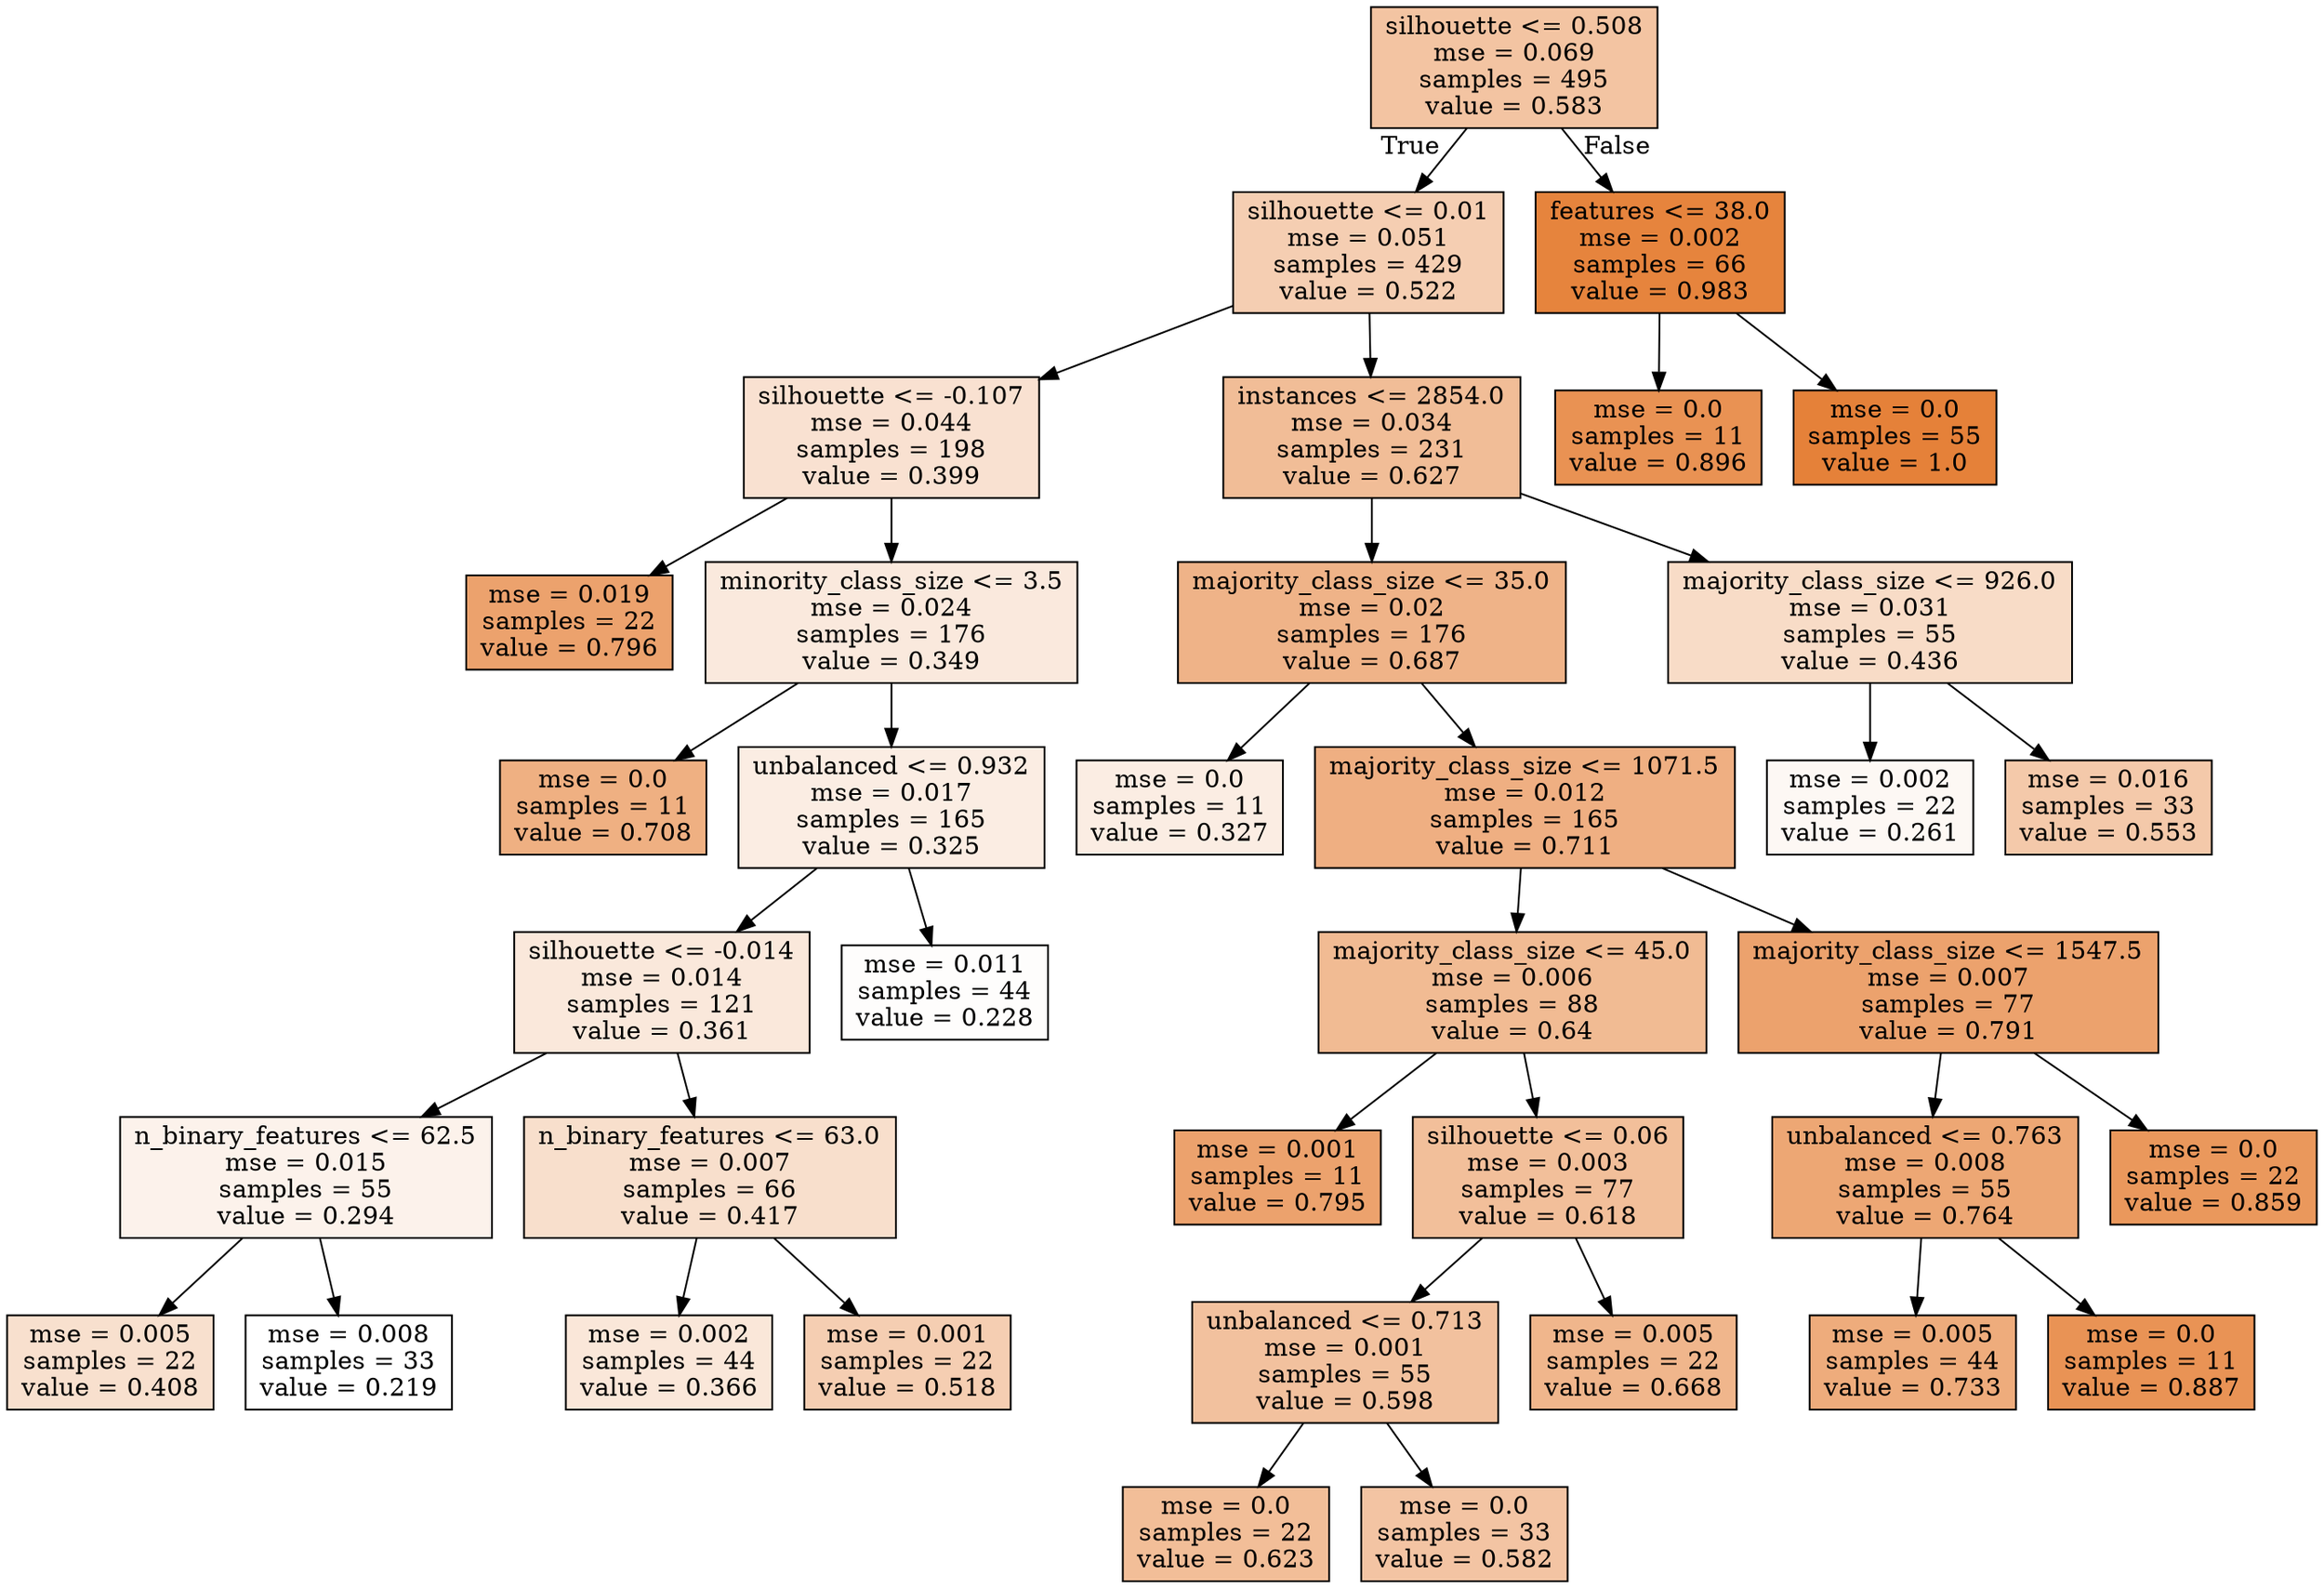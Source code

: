 digraph Tree {
node [shape=box, style="filled", color="black"] ;
0 [label="silhouette <= 0.508\nmse = 0.069\nsamples = 495\nvalue = 0.583", fillcolor="#e5813977"] ;
1 [label="silhouette <= 0.01\nmse = 0.051\nsamples = 429\nvalue = 0.522", fillcolor="#e5813963"] ;
0 -> 1 [labeldistance=2.5, labelangle=45, headlabel="True"] ;
2 [label="silhouette <= -0.107\nmse = 0.044\nsamples = 198\nvalue = 0.399", fillcolor="#e581393b"] ;
1 -> 2 ;
3 [label="mse = 0.019\nsamples = 22\nvalue = 0.796", fillcolor="#e58139bc"] ;
2 -> 3 ;
4 [label="minority_class_size <= 3.5\nmse = 0.024\nsamples = 176\nvalue = 0.349", fillcolor="#e581392b"] ;
2 -> 4 ;
5 [label="mse = 0.0\nsamples = 11\nvalue = 0.708", fillcolor="#e58139a0"] ;
4 -> 5 ;
6 [label="unbalanced <= 0.932\nmse = 0.017\nsamples = 165\nvalue = 0.325", fillcolor="#e5813923"] ;
4 -> 6 ;
7 [label="silhouette <= -0.014\nmse = 0.014\nsamples = 121\nvalue = 0.361", fillcolor="#e581392e"] ;
6 -> 7 ;
8 [label="n_binary_features <= 62.5\nmse = 0.015\nsamples = 55\nvalue = 0.294", fillcolor="#e5813919"] ;
7 -> 8 ;
9 [label="mse = 0.005\nsamples = 22\nvalue = 0.408", fillcolor="#e581393e"] ;
8 -> 9 ;
10 [label="mse = 0.008\nsamples = 33\nvalue = 0.219", fillcolor="#e5813900"] ;
8 -> 10 ;
11 [label="n_binary_features <= 63.0\nmse = 0.007\nsamples = 66\nvalue = 0.417", fillcolor="#e5813941"] ;
7 -> 11 ;
12 [label="mse = 0.002\nsamples = 44\nvalue = 0.366", fillcolor="#e5813930"] ;
11 -> 12 ;
13 [label="mse = 0.001\nsamples = 22\nvalue = 0.518", fillcolor="#e5813962"] ;
11 -> 13 ;
14 [label="mse = 0.011\nsamples = 44\nvalue = 0.228", fillcolor="#e5813903"] ;
6 -> 14 ;
15 [label="instances <= 2854.0\nmse = 0.034\nsamples = 231\nvalue = 0.627", fillcolor="#e5813985"] ;
1 -> 15 ;
16 [label="majority_class_size <= 35.0\nmse = 0.02\nsamples = 176\nvalue = 0.687", fillcolor="#e5813999"] ;
15 -> 16 ;
17 [label="mse = 0.0\nsamples = 11\nvalue = 0.327", fillcolor="#e5813923"] ;
16 -> 17 ;
18 [label="majority_class_size <= 1071.5\nmse = 0.012\nsamples = 165\nvalue = 0.711", fillcolor="#e58139a1"] ;
16 -> 18 ;
19 [label="majority_class_size <= 45.0\nmse = 0.006\nsamples = 88\nvalue = 0.64", fillcolor="#e581398a"] ;
18 -> 19 ;
20 [label="mse = 0.001\nsamples = 11\nvalue = 0.795", fillcolor="#e58139bc"] ;
19 -> 20 ;
21 [label="silhouette <= 0.06\nmse = 0.003\nsamples = 77\nvalue = 0.618", fillcolor="#e5813982"] ;
19 -> 21 ;
22 [label="unbalanced <= 0.713\nmse = 0.001\nsamples = 55\nvalue = 0.598", fillcolor="#e581397c"] ;
21 -> 22 ;
23 [label="mse = 0.0\nsamples = 22\nvalue = 0.623", fillcolor="#e5813984"] ;
22 -> 23 ;
24 [label="mse = 0.0\nsamples = 33\nvalue = 0.582", fillcolor="#e5813976"] ;
22 -> 24 ;
25 [label="mse = 0.005\nsamples = 22\nvalue = 0.668", fillcolor="#e5813993"] ;
21 -> 25 ;
26 [label="majority_class_size <= 1547.5\nmse = 0.007\nsamples = 77\nvalue = 0.791", fillcolor="#e58139bb"] ;
18 -> 26 ;
27 [label="unbalanced <= 0.763\nmse = 0.008\nsamples = 55\nvalue = 0.764", fillcolor="#e58139b2"] ;
26 -> 27 ;
28 [label="mse = 0.005\nsamples = 44\nvalue = 0.733", fillcolor="#e58139a8"] ;
27 -> 28 ;
29 [label="mse = 0.0\nsamples = 11\nvalue = 0.887", fillcolor="#e58139da"] ;
27 -> 29 ;
30 [label="mse = 0.0\nsamples = 22\nvalue = 0.859", fillcolor="#e58139d1"] ;
26 -> 30 ;
31 [label="majority_class_size <= 926.0\nmse = 0.031\nsamples = 55\nvalue = 0.436", fillcolor="#e5813947"] ;
15 -> 31 ;
32 [label="mse = 0.002\nsamples = 22\nvalue = 0.261", fillcolor="#e581390e"] ;
31 -> 32 ;
33 [label="mse = 0.016\nsamples = 33\nvalue = 0.553", fillcolor="#e581396d"] ;
31 -> 33 ;
34 [label="features <= 38.0\nmse = 0.002\nsamples = 66\nvalue = 0.983", fillcolor="#e58139f9"] ;
0 -> 34 [labeldistance=2.5, labelangle=-45, headlabel="False"] ;
35 [label="mse = 0.0\nsamples = 11\nvalue = 0.896", fillcolor="#e58139dd"] ;
34 -> 35 ;
36 [label="mse = 0.0\nsamples = 55\nvalue = 1.0", fillcolor="#e58139ff"] ;
34 -> 36 ;
}